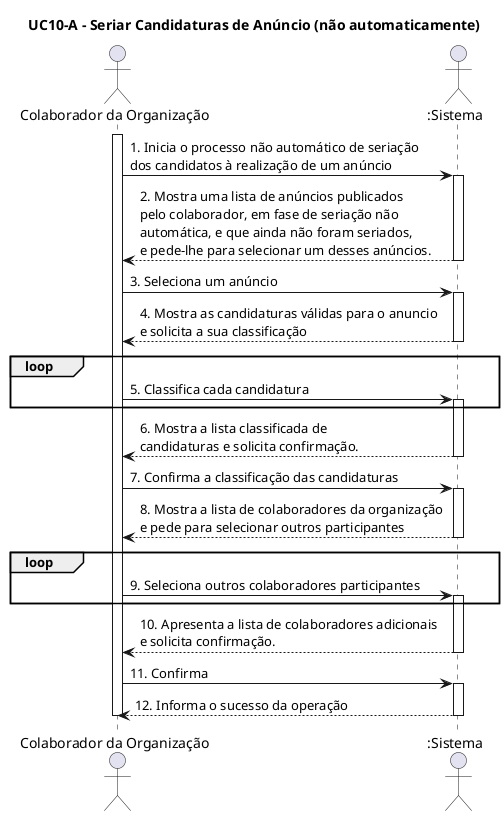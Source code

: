 @startuml

title UC10-A - Seriar Candidaturas de Anúncio (não automaticamente)

actor "Colaborador da Organização" as Colaborador
actor ":Sistema" as Sistema

activate Colaborador
Colaborador -> Sistema : 1. Inicia o processo não automático de seriação \ndos candidatos à realização de um anúncio
activate Sistema

Sistema --> Colaborador: 2. Mostra uma lista de anúncios publicados \npelo colaborador, em fase de seriação não \nautomática, e que ainda não foram seriados, \ne pede-lhe para selecionar um desses anúncios.
deactivate Sistema

Colaborador -> Sistema: 3. Seleciona um anúncio
activate Sistema

Sistema --> Colaborador: 4. Mostra as candidaturas válidas para o anuncio \ne solicita a sua classificação
deactivate Sistema

loop 

Colaborador -> Sistema: 5. Classifica cada candidatura
activate Sistema

end

Sistema --> Colaborador: 6. Mostra a lista classificada de \ncandidaturas e solicita confirmação.
deactivate Sistema

Colaborador -> Sistema: 7. Confirma a classificação das candidaturas
activate Sistema

Sistema --> Colaborador: 8. Mostra a lista de colaboradores da organização \ne pede para selecionar outros participantes
deactivate Sistema

loop

Colaborador -> Sistema: 9. Seleciona outros colaboradores participantes
activate Sistema

end

Sistema --> Colaborador: 10. Apresenta a lista de colaboradores adicionais \ne solicita confirmação.
deactivate Sistema

Colaborador -> Sistema: 11. Confirma
activate Sistema

Sistema --> Colaborador: 12. Informa o sucesso da operação
deactivate Sistema

deactivate Colaborador

@enduml